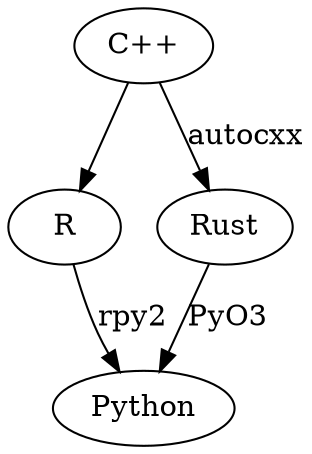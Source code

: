 digraph architecture {
    subgraph legacy {
        "C++"; R;
        label = "Legacy Codes";
    }
    subgraph new {
        Rust; Python;
        label = "New Codes";
        color = blue;
    }
    "C++" -> R
    R -> Python [label="rpy2"]
    Rust -> Python [label="PyO3"]
    "C++" -> Rust [label="autocxx"]
}
